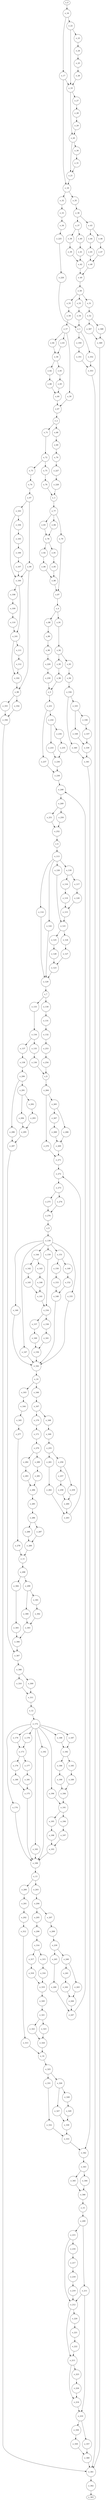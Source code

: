 digraph control_path {
  e_0: entry_node : n ;
  e_1 [shape = circle];
  e_2 [shape = circle];
  e_3 [shape = circle];
  e_4 [shape = circle];
  e_5 [shape = circle];
  e_6 [shape = circle];
  e_7 [shape = circle];
  e_8 [shape = circle];
  e_9 [shape = circle];
  e_10 [shape = circle];
  e_11 [shape = circle];
  e_12 [shape = circle];
  e_13 [shape = circle];
  e_14 [shape = circle];
  e_15 [shape = circle];
  e_16 [shape = circle];
  e_17 [shape = circle];
  e_18 [shape = circle];
  e_19 [shape = circle];
  e_20 [shape = circle];
  e_21 [shape = circle];
  e_22 [shape = circle];
  e_23 [shape = circle];
  e_24 [shape = circle];
  e_25 [shape = circle];
  e_26 [shape = circle];
  e_27 [shape = circle];
  e_28 [shape = circle];
  e_29 [shape = circle];
  e_30 [shape = circle];
  e_31 [shape = circle];
  e_32 [shape = circle];
  e_33 [shape = circle];
  e_34 [shape = circle];
  e_35 [shape = circle];
  e_36 [shape = circle];
  e_37 [shape = circle];
  e_38 [shape = circle];
  e_39 [shape = circle];
  e_40 [shape = circle];
  e_41 [shape = circle];
  e_42 [shape = circle];
  e_43 [shape = circle];
  e_44 [shape = circle];
  e_45 [shape = circle];
  e_46 [shape = circle];
  e_47 [shape = circle];
  e_48 [shape = circle];
  e_49 [shape = circle];
  e_50 [shape = circle];
  e_51 [shape = circle];
  e_52 [shape = circle];
  e_53 [shape = circle];
  e_54 [shape = circle];
  e_55 [shape = circle];
  e_56 [shape = circle];
  e_57 [shape = circle];
  e_58 [shape = circle];
  e_59 [shape = circle];
  e_60 [shape = circle];
  e_61 [shape = circle];
  e_62 [shape = circle];
  e_63 [shape = circle];
  e_64 [shape = circle];
  e_65 [shape = circle];
  e_66 [shape = circle];
  e_67 [shape = circle];
  e_68 [shape = circle];
  e_69 [shape = circle];
  e_70 [shape = circle];
  e_71 [shape = circle];
  e_72 [shape = circle];
  e_73 [shape = circle];
  e_74 [shape = circle];
  e_75 [shape = circle];
  e_76 [shape = circle];
  e_77 [shape = circle];
  e_78 [shape = circle];
  e_79 [shape = circle];
  e_80 [shape = circle];
  e_81 [shape = circle];
  e_82 [shape = circle];
  e_83 [shape = circle];
  e_84 [shape = circle];
  e_85 [shape = circle];
  e_86 [shape = circle];
  e_87 [shape = circle];
  e_88 [shape = circle];
  e_89 [shape = circle];
  e_90 [shape = circle];
  e_91 [shape = circle];
  e_92 [shape = circle];
  e_93 [shape = circle];
  e_94 [shape = circle];
  e_95 [shape = circle];
  e_96 [shape = circle];
  e_97 [shape = circle];
  e_98 [shape = circle];
  e_99 [shape = circle];
  e_100 [shape = circle];
  e_101 [shape = circle];
  e_102 [shape = circle];
  e_103 [shape = circle];
  e_104 [shape = circle];
  e_105 [shape = circle];
  e_106 [shape = circle];
  e_107 [shape = circle];
  e_108 [shape = circle];
  e_109 [shape = circle];
  e_110 [shape = circle];
  e_111 [shape = circle];
  e_112 [shape = circle];
  e_113 [shape = circle];
  e_114 [shape = circle];
  e_115 [shape = circle];
  e_116 [shape = circle];
  e_117 [shape = circle];
  e_118 [shape = circle];
  e_119 [shape = circle];
  e_120 [shape = circle];
  e_121 [shape = circle];
  e_122 [shape = circle];
  e_123 [shape = circle];
  e_124 [shape = circle];
  e_125 [shape = circle];
  e_126 [shape = circle];
  e_127 [shape = circle];
  e_128 [shape = circle];
  e_129 [shape = circle];
  e_130 [shape = circle];
  e_131 [shape = circle];
  e_132 [shape = circle];
  e_133 [shape = circle];
  e_134 [shape = circle];
  e_135 [shape = circle];
  e_136 [shape = circle];
  e_137 [shape = circle];
  e_138 [shape = circle];
  e_139 [shape = circle];
  e_140 [shape = circle];
  e_141 [shape = circle];
  e_142 [shape = circle];
  e_143 [shape = circle];
  e_144 [shape = circle];
  e_145 [shape = circle];
  e_146 [shape = circle];
  e_147 [shape = circle];
  e_148 [shape = circle];
  e_149 [shape = circle];
  e_150 [shape = circle];
  e_151 [shape = circle];
  e_152 [shape = circle];
  e_153 [shape = circle];
  e_154 [shape = circle];
  e_155 [shape = circle];
  e_156 [shape = circle];
  e_157 [shape = circle];
  e_158 [shape = circle];
  e_159 [shape = circle];
  e_160 [shape = circle];
  e_161 [shape = circle];
  e_162 [shape = circle];
  e_163 [shape = circle];
  e_164 [shape = circle];
  e_165 [shape = circle];
  e_166 [shape = circle];
  e_167 [shape = circle];
  e_168 [shape = circle];
  e_169 [shape = circle];
  e_170 [shape = circle];
  e_171 [shape = circle];
  e_172 [shape = circle];
  e_173 [shape = circle];
  e_174 [shape = circle];
  e_175 [shape = circle];
  e_176 [shape = circle];
  e_177 [shape = circle];
  e_178 [shape = circle];
  e_179 [shape = circle];
  e_180 [shape = circle];
  e_181 [shape = circle];
  e_182 [shape = circle];
  e_183 [shape = circle];
  e_184 [shape = circle];
  e_185 [shape = circle];
  e_186 [shape = circle];
  e_187 [shape = circle];
  e_188 [shape = circle];
  e_189 [shape = circle];
  e_190 [shape = circle];
  e_191 [shape = circle];
  e_192 [shape = circle];
  e_193 [shape = circle];
  e_194 [shape = circle];
  e_195 [shape = circle];
  e_196 [shape = circle];
  e_197 [shape = circle];
  e_198 [shape = circle];
  e_199 [shape = circle];
  e_200 [shape = circle];
  e_201 [shape = circle];
  e_202 [shape = circle];
  e_203 [shape = circle];
  e_204 [shape = circle];
  e_205 [shape = circle];
  e_206 [shape = circle];
  e_207 [shape = circle];
  e_208 [shape = circle];
  e_209 [shape = circle];
  e_210 [shape = circle];
  e_211 [shape = circle];
  e_212 [shape = circle];
  e_213 [shape = circle];
  e_214 [shape = circle];
  e_215 [shape = circle];
  e_216 [shape = circle];
  e_217 [shape = circle];
  e_218 [shape = circle];
  e_219 [shape = circle];
  e_220 [shape = circle];
  e_221 [shape = circle];
  e_222 [shape = circle];
  e_223 [shape = circle];
  e_224 [shape = circle];
  e_225 [shape = circle];
  e_226 [shape = circle];
  e_227 [shape = circle];
  e_228 [shape = circle];
  e_229 [shape = circle];
  e_230 [shape = circle];
  e_231 [shape = circle];
  e_232 [shape = circle];
  e_233 [shape = circle];
  e_234 [shape = circle];
  e_235 [shape = circle];
  e_236 [shape = circle];
  e_237 [shape = circle];
  e_238 [shape = circle];
  e_239 [shape = circle];
  e_240 [shape = circle];
  e_241 [shape = circle];
  e_242 [shape = circle];
  e_243 [shape = circle];
  e_244 [shape = circle];
  e_245 [shape = circle];
  e_246 [shape = circle];
  e_247 [shape = circle];
  e_248 [shape = circle];
  e_249 [shape = circle];
  e_250 [shape = circle];
  e_251 [shape = circle];
  e_252 [shape = circle];
  e_253 [shape = circle];
  e_254 [shape = circle];
  e_255 [shape = circle];
  e_256 [shape = circle];
  e_257 [shape = circle];
  e_258 [shape = circle];
  e_259 [shape = circle];
  e_260 [shape = circle];
  e_261 [shape = circle];
  e_262 [shape = circle];
  e_263 [shape = circle];
  e_264 [shape = circle];
  e_265 [shape = circle];
  e_266 [shape = circle];
  e_267 [shape = circle];
  e_268 [shape = circle];
  e_269 [shape = circle];
  e_270 [shape = circle];
  e_271 [shape = circle];
  e_272 [shape = circle];
  e_273 [shape = circle];
  e_274 [shape = circle];
  e_275 [shape = circle];
  e_276 [shape = circle];
  e_277 [shape = circle];
  e_278 [shape = circle];
  e_279 [shape = circle];
  e_280 [shape = circle];
  e_281 [shape = circle];
  e_282 [shape = circle];
  e_283 [shape = circle];
  e_284 [shape = circle];
  e_285 [shape = circle];
  e_286 [shape = circle];
  e_287 [shape = circle];
  e_288 [shape = circle];
  e_289 [shape = circle];
  e_290 [shape = circle];
  e_291 [shape = circle];
  e_292 [shape = circle];
  e_293 [shape = circle];
  e_294 [shape = circle];
  e_295 [shape = circle];
  e_296 [shape = circle];
  e_297 [shape = circle];
  e_298 [shape = circle];
  e_299 [shape = circle];
  e_300 [shape = circle];
  e_301 [shape = circle];
  e_302 [shape = circle];
  e_303 [shape = circle];
  e_304 [shape = circle];
  e_305 [shape = circle];
  e_306 [shape = circle];
  e_307 [shape = circle];
  e_308 [shape = circle];
  e_309 [shape = circle];
  e_310 [shape = circle];
  e_311 [shape = circle];
  e_312 [shape = circle];
  e_313 [shape = circle];
  e_314 [shape = circle];
  e_315 [shape = circle];
  e_316 [shape = circle];
  e_317 [shape = circle];
  e_318 [shape = circle];
  e_319 [shape = circle];
  e_320 [shape = circle];
  e_321 [shape = circle];
  e_322 [shape = circle];
  e_323 [shape = circle];
  e_324 [shape = circle];
  e_325 [shape = circle];
  e_326 [shape = circle];
  e_327 [shape = circle];
  e_328 [shape = circle];
  e_329 [shape = circle];
  e_330 [shape = circle];
  e_331 [shape = circle];
  e_332 [shape = circle];
  e_333 [shape = circle];
  e_334 [shape = circle];
  e_335 [shape = circle];
  e_336 [shape = circle];
  e_337 [shape = circle];
  e_338 [shape = circle];
  e_339 [shape = circle];
  e_340 [shape = circle];
  e_341 [shape = circle];
  e_342 [shape = circle];
  e_343 [shape = circle];
  e_344 [shape = circle];
  e_345 [shape = circle];
  e_346 [shape = circle];
  e_347 [shape = circle];
  e_348 [shape = circle];
  e_349 [shape = circle];
  e_350 [shape = circle];
  e_351 [shape = circle];
  e_352 [shape = circle];
  e_353 [shape = circle];
  e_354 [shape = circle];
  e_355 [shape = circle];
  e_356 [shape = circle];
  e_357 [shape = circle];
  e_358 [shape = circle];
  e_359 [shape = circle];
  e_360 [shape = circle];
  e_361 [shape = circle];
  e_362 [shape = circle];
  e_363: exit_node : s ;
  e_54 -> e_1;
  e_226 -> e_1;
  e_67 -> e_2;
  e_76 -> e_3;
  e_228 -> e_3;
  e_87 -> e_4;
  e_96 -> e_5;
  e_230 -> e_5;
  e_252 -> e_6;
  e_129 -> e_7;
  e_136 -> e_8;
  e_254 -> e_8;
  e_276 -> e_9;
  e_162 -> e_10;
  e_278 -> e_11;
  e_289 -> e_11;
  e_311 -> e_12;
  e_199 -> e_13;
  e_313 -> e_14;
  e_324 -> e_14;
  e_346 -> e_15;
  e_0 -> e_16;
  e_16 -> e_17;
  e_17 -> e_18;
  e_21 -> e_18;
  e_17 -> e_19;
  e_22 -> e_19;
  e_26 -> e_19;
  e_19 -> e_20;
  e_29 -> e_20;
  e_20 -> e_21;
  e_31 -> e_21;
  e_16 -> e_22;
  e_22 -> e_23;
  e_23 -> e_24;
  e_24 -> e_25;
  e_25 -> e_26;
  e_19 -> e_27;
  e_27 -> e_28;
  e_28 -> e_29;
  e_20 -> e_30;
  e_30 -> e_31;
  e_18 -> e_32;
  e_32 -> e_33;
  e_33 -> e_34;
  e_18 -> e_35;
  e_35 -> e_36;
  e_36 -> e_37;
  e_37 -> e_38;
  e_38 -> e_39;
  e_37 -> e_40;
  e_40 -> e_41;
  e_39 -> e_42;
  e_41 -> e_42;
  e_36 -> e_43;
  e_43 -> e_44;
  e_44 -> e_45;
  e_43 -> e_46;
  e_46 -> e_47;
  e_45 -> e_48;
  e_47 -> e_48;
  e_42 -> e_49;
  e_48 -> e_49;
  e_49 -> e_50;
  e_50 -> e_51;
  e_51 -> e_52;
  e_50 -> e_53;
  e_53 -> e_54;
  e_50 -> e_55;
  e_55 -> e_56;
  e_56 -> e_57;
  e_63 -> e_58;
  e_64 -> e_58;
  e_57 -> e_59;
  e_65 -> e_60;
  e_66 -> e_60;
  e_58 -> e_61;
  e_58 -> e_62;
  e_57 -> e_63;
  e_57 -> e_64;
  e_61 -> e_65;
  e_62 -> e_66;
  e_59 -> e_67;
  e_60 -> e_67;
  e_2 -> e_68;
  e_68 -> e_69;
  e_69 -> e_70;
  e_2 -> e_71;
  e_71 -> e_72;
  e_72 -> e_73;
  e_73 -> e_74;
  e_72 -> e_75;
  e_75 -> e_76;
  e_3 -> e_77;
  e_83 -> e_78;
  e_84 -> e_78;
  e_77 -> e_79;
  e_85 -> e_80;
  e_86 -> e_80;
  e_78 -> e_81;
  e_78 -> e_82;
  e_77 -> e_83;
  e_77 -> e_84;
  e_81 -> e_85;
  e_82 -> e_86;
  e_79 -> e_87;
  e_80 -> e_87;
  e_4 -> e_88;
  e_88 -> e_89;
  e_89 -> e_90;
  e_4 -> e_91;
  e_91 -> e_92;
  e_92 -> e_93;
  e_93 -> e_94;
  e_92 -> e_95;
  e_95 -> e_96;
  e_74 -> e_97;
  e_99 -> e_98;
  e_102 -> e_98;
  e_97 -> e_99;
  e_99 -> e_100;
  e_103 -> e_100;
  e_107 -> e_100;
  e_100 -> e_101;
  e_110 -> e_101;
  e_101 -> e_102;
  e_112 -> e_102;
  e_97 -> e_103;
  e_103 -> e_104;
  e_104 -> e_105;
  e_105 -> e_106;
  e_106 -> e_107;
  e_100 -> e_108;
  e_108 -> e_109;
  e_109 -> e_110;
  e_101 -> e_111;
  e_111 -> e_112;
  e_6 -> e_113;
  e_113 -> e_114;
  e_119 -> e_115;
  e_120 -> e_115;
  e_118 -> e_116;
  e_118 -> e_117;
  e_113 -> e_118;
  e_116 -> e_119;
  e_117 -> e_120;
  e_115 -> e_121;
  e_126 -> e_121;
  e_113 -> e_122;
  e_127 -> e_123;
  e_128 -> e_123;
  e_121 -> e_124;
  e_121 -> e_125;
  e_113 -> e_126;
  e_124 -> e_127;
  e_125 -> e_128;
  e_114 -> e_129;
  e_122 -> e_129;
  e_123 -> e_129;
  e_7 -> e_130;
  e_130 -> e_131;
  e_131 -> e_132;
  e_7 -> e_133;
  e_133 -> e_134;
  e_134 -> e_135;
  e_135 -> e_136;
  e_134 -> e_137;
  e_137 -> e_138;
  e_9 -> e_139;
  e_139 -> e_140;
  e_145 -> e_141;
  e_146 -> e_141;
  e_144 -> e_142;
  e_144 -> e_143;
  e_139 -> e_144;
  e_142 -> e_145;
  e_143 -> e_146;
  e_139 -> e_147;
  e_152 -> e_148;
  e_153 -> e_148;
  e_151 -> e_149;
  e_151 -> e_150;
  e_139 -> e_151;
  e_149 -> e_152;
  e_150 -> e_153;
  e_141 -> e_154;
  e_159 -> e_154;
  e_139 -> e_155;
  e_160 -> e_156;
  e_161 -> e_156;
  e_154 -> e_157;
  e_154 -> e_158;
  e_139 -> e_159;
  e_157 -> e_160;
  e_158 -> e_161;
  e_140 -> e_162;
  e_147 -> e_162;
  e_148 -> e_162;
  e_155 -> e_162;
  e_156 -> e_162;
  e_10 -> e_163;
  e_163 -> e_164;
  e_164 -> e_165;
  e_10 -> e_166;
  e_166 -> e_167;
  e_167 -> e_168;
  e_168 -> e_169;
  e_167 -> e_170;
  e_170 -> e_171;
  e_12 -> e_172;
  e_178 -> e_173;
  e_179 -> e_173;
  e_172 -> e_174;
  e_180 -> e_175;
  e_181 -> e_175;
  e_173 -> e_176;
  e_173 -> e_177;
  e_172 -> e_178;
  e_172 -> e_179;
  e_176 -> e_180;
  e_177 -> e_181;
  e_187 -> e_182;
  e_188 -> e_182;
  e_172 -> e_183;
  e_189 -> e_184;
  e_190 -> e_184;
  e_182 -> e_185;
  e_182 -> e_186;
  e_172 -> e_187;
  e_172 -> e_188;
  e_185 -> e_189;
  e_186 -> e_190;
  e_184 -> e_191;
  e_196 -> e_191;
  e_172 -> e_192;
  e_197 -> e_193;
  e_198 -> e_193;
  e_191 -> e_194;
  e_191 -> e_195;
  e_172 -> e_196;
  e_194 -> e_197;
  e_195 -> e_198;
  e_174 -> e_199;
  e_175 -> e_199;
  e_183 -> e_199;
  e_192 -> e_199;
  e_193 -> e_199;
  e_13 -> e_200;
  e_200 -> e_201;
  e_201 -> e_202;
  e_13 -> e_203;
  e_203 -> e_204;
  e_204 -> e_205;
  e_205 -> e_206;
  e_204 -> e_207;
  e_207 -> e_208;
  e_15 -> e_209;
  e_211 -> e_210;
  e_214 -> e_210;
  e_209 -> e_211;
  e_211 -> e_212;
  e_215 -> e_212;
  e_219 -> e_212;
  e_212 -> e_213;
  e_222 -> e_213;
  e_213 -> e_214;
  e_224 -> e_214;
  e_209 -> e_215;
  e_215 -> e_216;
  e_216 -> e_217;
  e_217 -> e_218;
  e_218 -> e_219;
  e_212 -> e_220;
  e_220 -> e_221;
  e_221 -> e_222;
  e_213 -> e_223;
  e_223 -> e_224;
  e_34 -> e_225;
  e_225 -> e_226;
  e_70 -> e_227;
  e_227 -> e_228;
  e_90 -> e_229;
  e_229 -> e_230;
  e_5 -> e_231;
  e_231 -> e_232;
  e_232 -> e_233;
  e_232 -> e_234;
  e_234 -> e_235;
  e_233 -> e_236;
  e_235 -> e_236;
  e_231 -> e_237;
  e_236 -> e_238;
  e_237 -> e_238;
  e_208 -> e_239;
  e_239 -> e_240;
  e_240 -> e_241;
  e_241 -> e_242;
  e_240 -> e_243;
  e_242 -> e_244;
  e_243 -> e_244;
  e_239 -> e_245;
  e_245 -> e_246;
  e_244 -> e_247;
  e_246 -> e_247;
  e_238 -> e_248;
  e_247 -> e_248;
  e_248 -> e_249;
  e_249 -> e_250;
  e_249 -> e_251;
  e_250 -> e_252;
  e_251 -> e_252;
  e_132 -> e_253;
  e_253 -> e_254;
  e_169 -> e_255;
  e_255 -> e_256;
  e_256 -> e_257;
  e_257 -> e_258;
  e_256 -> e_259;
  e_258 -> e_260;
  e_259 -> e_260;
  e_255 -> e_261;
  e_261 -> e_262;
  e_260 -> e_263;
  e_262 -> e_263;
  e_8 -> e_264;
  e_264 -> e_265;
  e_265 -> e_266;
  e_265 -> e_267;
  e_267 -> e_268;
  e_266 -> e_269;
  e_268 -> e_269;
  e_264 -> e_270;
  e_269 -> e_271;
  e_270 -> e_271;
  e_263 -> e_272;
  e_271 -> e_272;
  e_272 -> e_273;
  e_273 -> e_274;
  e_273 -> e_275;
  e_274 -> e_276;
  e_275 -> e_276;
  e_165 -> e_277;
  e_277 -> e_278;
  e_171 -> e_279;
  e_279 -> e_280;
  e_280 -> e_281;
  e_279 -> e_282;
  e_282 -> e_283;
  e_281 -> e_284;
  e_283 -> e_284;
  e_284 -> e_285;
  e_285 -> e_286;
  e_286 -> e_287;
  e_286 -> e_288;
  e_287 -> e_289;
  e_288 -> e_289;
  e_138 -> e_290;
  e_290 -> e_291;
  e_291 -> e_292;
  e_292 -> e_293;
  e_291 -> e_294;
  e_293 -> e_295;
  e_294 -> e_295;
  e_290 -> e_296;
  e_295 -> e_297;
  e_296 -> e_297;
  e_11 -> e_298;
  e_298 -> e_299;
  e_299 -> e_300;
  e_299 -> e_301;
  e_301 -> e_302;
  e_300 -> e_303;
  e_302 -> e_303;
  e_298 -> e_304;
  e_304 -> e_305;
  e_303 -> e_306;
  e_305 -> e_306;
  e_297 -> e_307;
  e_306 -> e_307;
  e_307 -> e_308;
  e_308 -> e_309;
  e_308 -> e_310;
  e_309 -> e_311;
  e_310 -> e_311;
  e_202 -> e_312;
  e_312 -> e_313;
  e_206 -> e_314;
  e_314 -> e_315;
  e_315 -> e_316;
  e_314 -> e_317;
  e_317 -> e_318;
  e_316 -> e_319;
  e_318 -> e_319;
  e_319 -> e_320;
  e_320 -> e_321;
  e_321 -> e_322;
  e_321 -> e_323;
  e_322 -> e_324;
  e_323 -> e_324;
  e_14 -> e_325;
  e_325 -> e_326;
  e_326 -> e_327;
  e_326 -> e_328;
  e_328 -> e_329;
  e_327 -> e_330;
  e_329 -> e_330;
  e_325 -> e_331;
  e_331 -> e_332;
  e_330 -> e_333;
  e_332 -> e_333;
  e_94 -> e_334;
  e_334 -> e_335;
  e_335 -> e_336;
  e_336 -> e_337;
  e_335 -> e_338;
  e_337 -> e_339;
  e_338 -> e_339;
  e_334 -> e_340;
  e_339 -> e_341;
  e_340 -> e_341;
  e_333 -> e_342;
  e_341 -> e_342;
  e_342 -> e_343;
  e_343 -> e_344;
  e_343 -> e_345;
  e_344 -> e_346;
  e_345 -> e_346;
  e_52 -> e_347;
  e_52 -> e_348;
  e_347 -> e_349;
  e_348 -> e_349;
  e_1 -> e_350;
  e_350 -> e_351;
  e_1 -> e_352;
  e_351 -> e_353;
  e_352 -> e_353;
  e_98 -> e_354;
  e_98 -> e_355;
  e_354 -> e_356;
  e_355 -> e_356;
  e_210 -> e_357;
  e_210 -> e_358;
  e_358 -> e_359;
  e_357 -> e_360;
  e_359 -> e_360;
  e_349 -> e_361;
  e_353 -> e_361;
  e_356 -> e_361;
  e_360 -> e_361;
  e_361 -> e_362;
  e_362 -> e_363;
}
